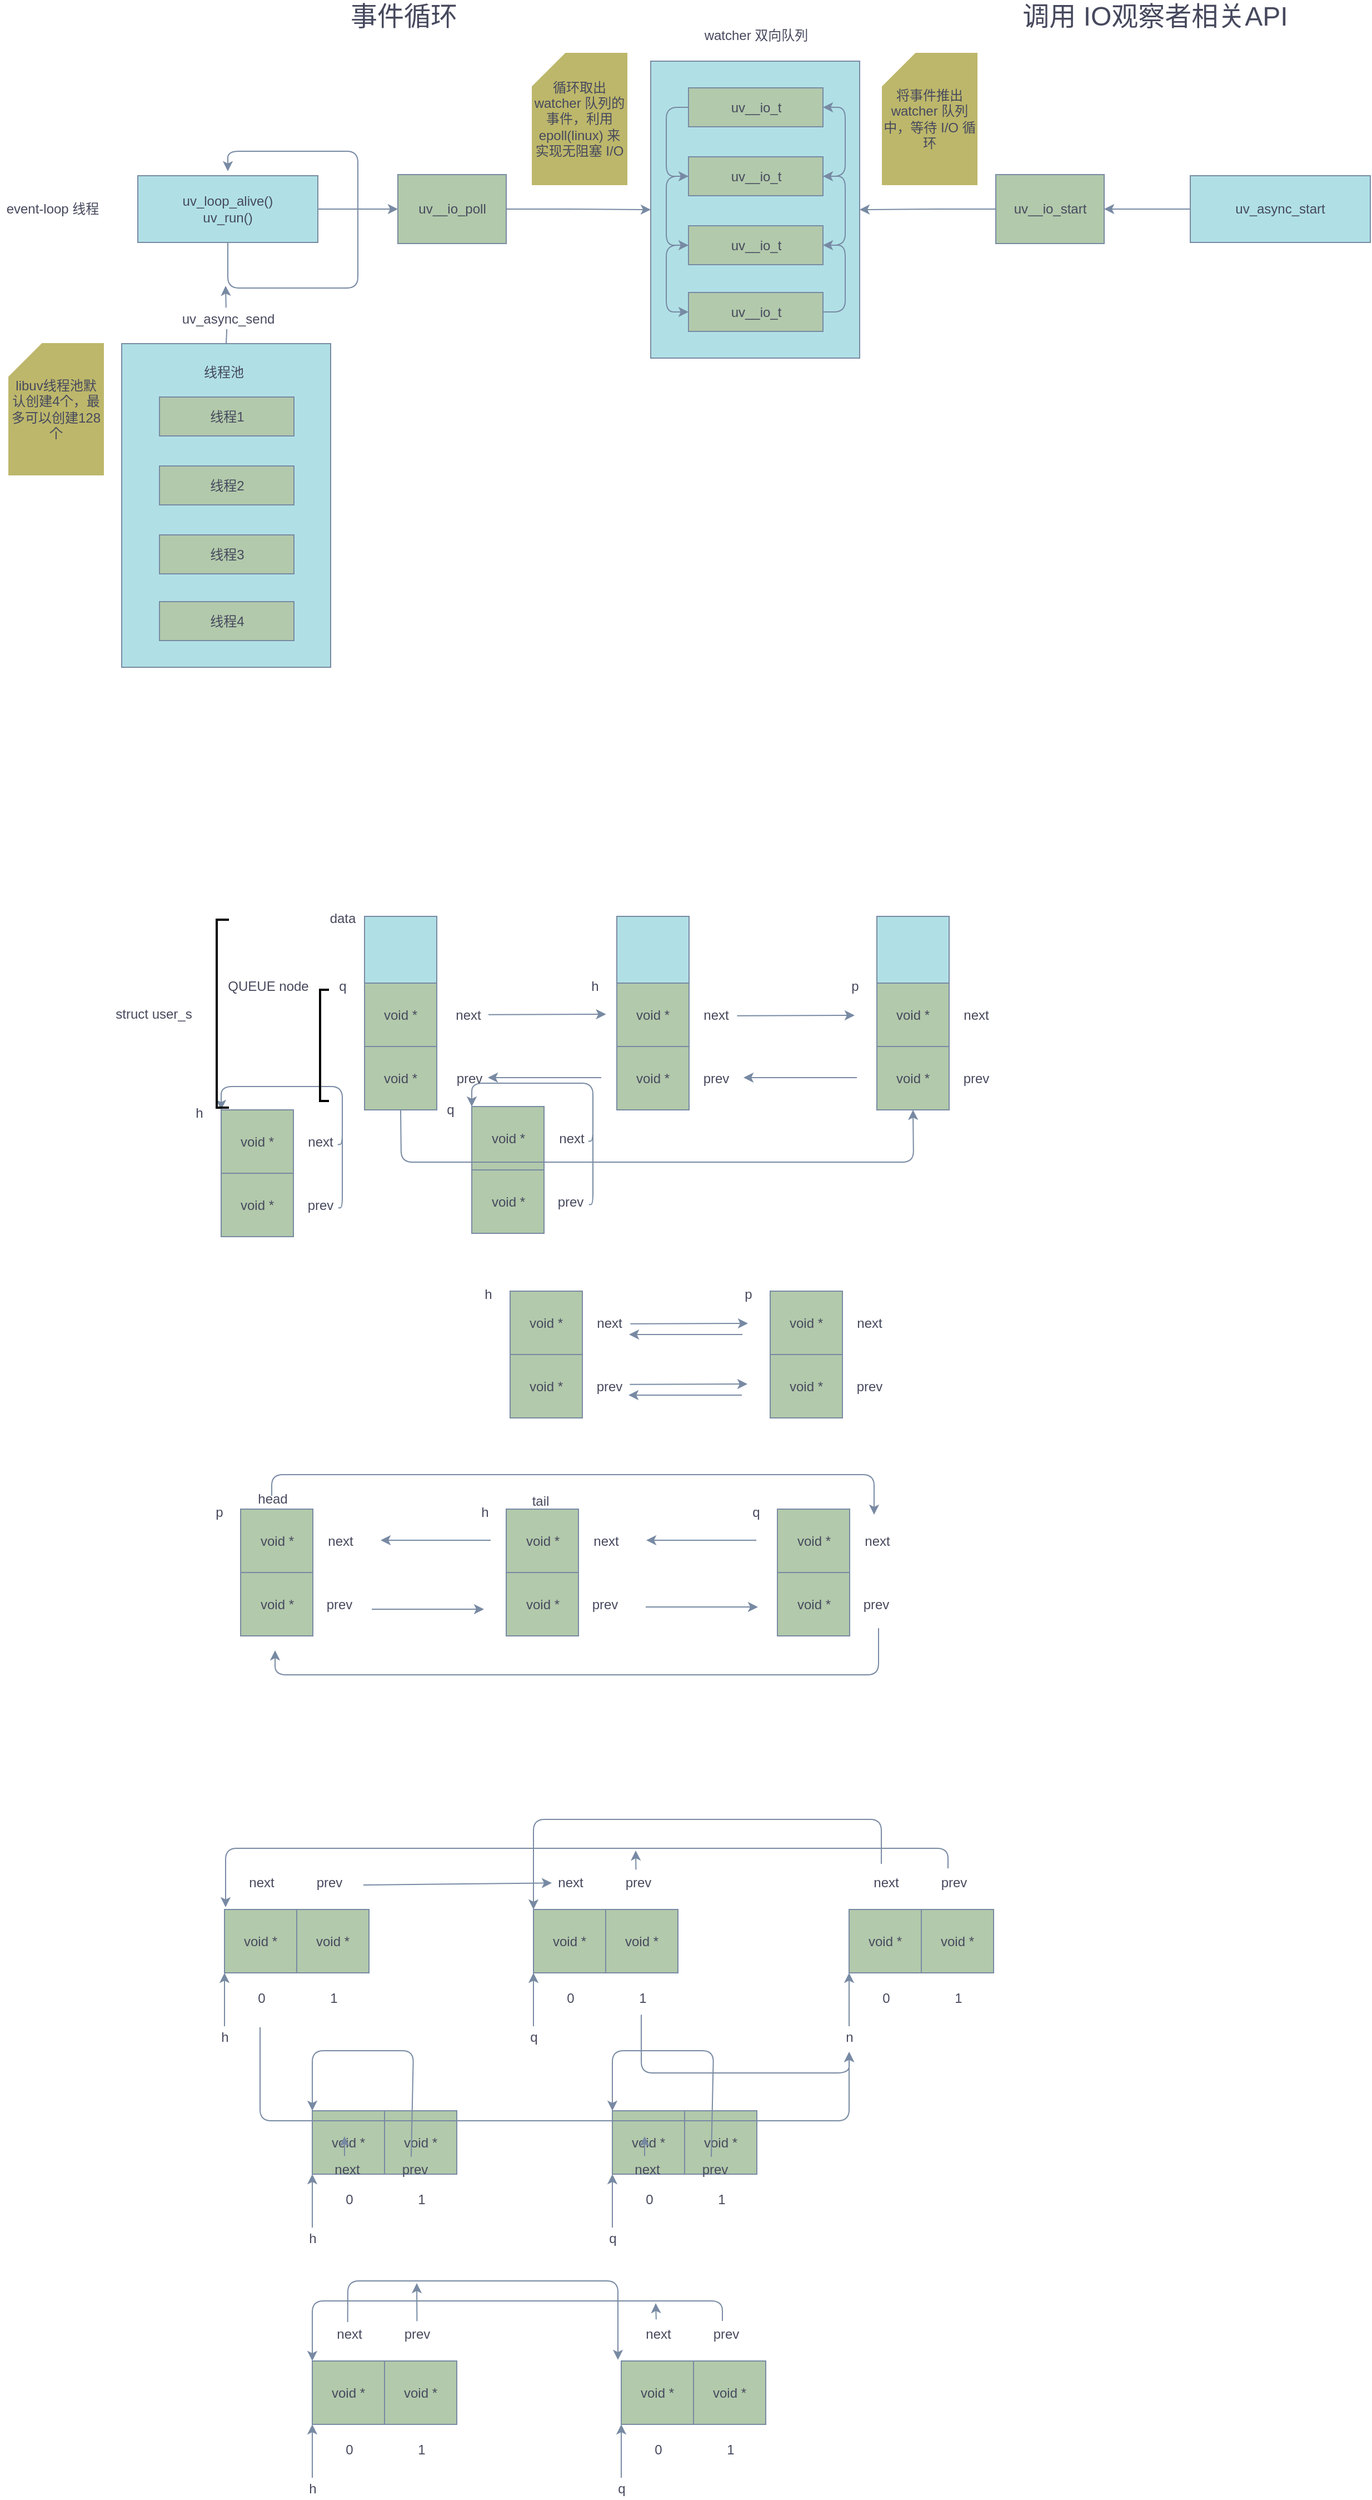 <mxfile version="13.9.9" type="device"><diagram id="nPwBQ0FgZ0ZdTfQIEfl9" name="第 1 页"><mxGraphModel dx="2252" dy="2945" grid="0" gridSize="10" guides="1" tooltips="1" connect="1" arrows="1" fold="1" page="1" pageScale="1" pageWidth="827" pageHeight="1169" math="0" shadow="0"><root><mxCell id="0"/><mxCell id="1" parent="0"/><mxCell id="AmR3TAdEic2wNrX9D1vl-1" value="void *" style="rounded=0;whiteSpace=wrap;html=1;sketch=0;strokeColor=#788AA3;fillColor=#B2C9AB;fontColor=#46495D;" vertex="1" parent="1"><mxGeometry x="157" y="347" width="65" height="57" as="geometry"/></mxCell><mxCell id="AmR3TAdEic2wNrX9D1vl-4" value="void *" style="rounded=0;whiteSpace=wrap;html=1;sketch=0;strokeColor=#788AA3;fillColor=#B2C9AB;fontColor=#46495D;" vertex="1" parent="1"><mxGeometry x="222" y="347" width="65" height="57" as="geometry"/></mxCell><mxCell id="AmR3TAdEic2wNrX9D1vl-5" value="0" style="text;html=1;align=center;verticalAlign=middle;resizable=0;points=[];autosize=1;fontColor=#46495D;" vertex="1" parent="1"><mxGeometry x="181.5" y="418" width="16" height="18" as="geometry"/></mxCell><mxCell id="AmR3TAdEic2wNrX9D1vl-6" value="1" style="text;html=1;align=center;verticalAlign=middle;resizable=0;points=[];autosize=1;fontColor=#46495D;" vertex="1" parent="1"><mxGeometry x="246.5" y="418" width="16" height="18" as="geometry"/></mxCell><mxCell id="AmR3TAdEic2wNrX9D1vl-7" value="next" style="text;html=1;align=center;verticalAlign=middle;resizable=0;points=[];autosize=1;fontColor=#46495D;" vertex="1" parent="1"><mxGeometry x="171.5" y="391" width="32" height="18" as="geometry"/></mxCell><mxCell id="AmR3TAdEic2wNrX9D1vl-8" value="prev" style="text;html=1;align=center;verticalAlign=middle;resizable=0;points=[];autosize=1;fontColor=#46495D;" vertex="1" parent="1"><mxGeometry x="232" y="391" width="33" height="18" as="geometry"/></mxCell><mxCell id="AmR3TAdEic2wNrX9D1vl-15" value="" style="endArrow=classic;html=1;strokeColor=#788AA3;fillColor=#B2C9AB;fontColor=#46495D;entryX=0;entryY=1;entryDx=0;entryDy=0;" edge="1" parent="1" target="AmR3TAdEic2wNrX9D1vl-1"><mxGeometry width="50" height="50" relative="1" as="geometry"><mxPoint x="157" y="452" as="sourcePoint"/><mxPoint x="194" y="445" as="targetPoint"/></mxGeometry></mxCell><mxCell id="AmR3TAdEic2wNrX9D1vl-16" value="h&lt;br&gt;" style="text;html=1;align=center;verticalAlign=middle;resizable=0;points=[];autosize=1;fontColor=#46495D;" vertex="1" parent="1"><mxGeometry x="149" y="453" width="16" height="18" as="geometry"/></mxCell><mxCell id="AmR3TAdEic2wNrX9D1vl-19" value="" style="endArrow=classic;html=1;strokeColor=#788AA3;fillColor=#B2C9AB;fontColor=#46495D;exitX=0.424;exitY=-0.144;exitDx=0;exitDy=0;exitPerimeter=0;entryX=0;entryY=0;entryDx=0;entryDy=0;" edge="1" parent="1" source="AmR3TAdEic2wNrX9D1vl-8" target="AmR3TAdEic2wNrX9D1vl-1"><mxGeometry width="50" height="50" relative="1" as="geometry"><mxPoint x="171" y="304" as="sourcePoint"/><mxPoint x="120" y="304" as="targetPoint"/><Array as="points"><mxPoint x="248" y="293"/><mxPoint x="157" y="293"/></Array></mxGeometry></mxCell><mxCell id="AmR3TAdEic2wNrX9D1vl-20" value="" style="endArrow=classic;html=1;strokeColor=#788AA3;fillColor=#B2C9AB;fontColor=#46495D;exitX=0.453;exitY=-0.189;exitDx=0;exitDy=0;exitPerimeter=0;" edge="1" parent="1" source="AmR3TAdEic2wNrX9D1vl-7"><mxGeometry width="50" height="50" relative="1" as="geometry"><mxPoint x="87" y="401" as="sourcePoint"/><mxPoint x="186" y="370" as="targetPoint"/></mxGeometry></mxCell><mxCell id="AmR3TAdEic2wNrX9D1vl-21" value="void *" style="rounded=0;whiteSpace=wrap;html=1;sketch=0;strokeColor=#788AA3;fillColor=#B2C9AB;fontColor=#46495D;" vertex="1" parent="1"><mxGeometry x="427" y="347" width="65" height="57" as="geometry"/></mxCell><mxCell id="AmR3TAdEic2wNrX9D1vl-22" value="void *" style="rounded=0;whiteSpace=wrap;html=1;sketch=0;strokeColor=#788AA3;fillColor=#B2C9AB;fontColor=#46495D;" vertex="1" parent="1"><mxGeometry x="492" y="347" width="65" height="57" as="geometry"/></mxCell><mxCell id="AmR3TAdEic2wNrX9D1vl-23" value="0" style="text;html=1;align=center;verticalAlign=middle;resizable=0;points=[];autosize=1;fontColor=#46495D;" vertex="1" parent="1"><mxGeometry x="451.5" y="418" width="16" height="18" as="geometry"/></mxCell><mxCell id="AmR3TAdEic2wNrX9D1vl-24" value="1" style="text;html=1;align=center;verticalAlign=middle;resizable=0;points=[];autosize=1;fontColor=#46495D;" vertex="1" parent="1"><mxGeometry x="516.5" y="418" width="16" height="18" as="geometry"/></mxCell><mxCell id="AmR3TAdEic2wNrX9D1vl-25" value="next" style="text;html=1;align=center;verticalAlign=middle;resizable=0;points=[];autosize=1;fontColor=#46495D;" vertex="1" parent="1"><mxGeometry x="441.5" y="391" width="32" height="18" as="geometry"/></mxCell><mxCell id="AmR3TAdEic2wNrX9D1vl-26" value="prev" style="text;html=1;align=center;verticalAlign=middle;resizable=0;points=[];autosize=1;fontColor=#46495D;" vertex="1" parent="1"><mxGeometry x="502" y="391" width="33" height="18" as="geometry"/></mxCell><mxCell id="AmR3TAdEic2wNrX9D1vl-27" value="" style="endArrow=classic;html=1;strokeColor=#788AA3;fillColor=#B2C9AB;fontColor=#46495D;entryX=0;entryY=1;entryDx=0;entryDy=0;" edge="1" parent="1" target="AmR3TAdEic2wNrX9D1vl-21"><mxGeometry width="50" height="50" relative="1" as="geometry"><mxPoint x="427" y="452" as="sourcePoint"/><mxPoint x="464" y="445" as="targetPoint"/></mxGeometry></mxCell><mxCell id="AmR3TAdEic2wNrX9D1vl-28" value="q" style="text;html=1;align=center;verticalAlign=middle;resizable=0;points=[];autosize=1;fontColor=#46495D;" vertex="1" parent="1"><mxGeometry x="419" y="453" width="16" height="18" as="geometry"/></mxCell><mxCell id="AmR3TAdEic2wNrX9D1vl-29" value="" style="endArrow=classic;html=1;strokeColor=#788AA3;fillColor=#B2C9AB;fontColor=#46495D;exitX=0.424;exitY=-0.144;exitDx=0;exitDy=0;exitPerimeter=0;entryX=0;entryY=0;entryDx=0;entryDy=0;" edge="1" parent="1" source="AmR3TAdEic2wNrX9D1vl-26" target="AmR3TAdEic2wNrX9D1vl-21"><mxGeometry width="50" height="50" relative="1" as="geometry"><mxPoint x="441" y="304" as="sourcePoint"/><mxPoint x="390" y="304" as="targetPoint"/><Array as="points"><mxPoint x="518" y="293"/><mxPoint x="427" y="293"/></Array></mxGeometry></mxCell><mxCell id="AmR3TAdEic2wNrX9D1vl-30" value="" style="endArrow=classic;html=1;strokeColor=#788AA3;fillColor=#B2C9AB;fontColor=#46495D;exitX=0.453;exitY=-0.189;exitDx=0;exitDy=0;exitPerimeter=0;" edge="1" parent="1" source="AmR3TAdEic2wNrX9D1vl-25"><mxGeometry width="50" height="50" relative="1" as="geometry"><mxPoint x="357" y="401" as="sourcePoint"/><mxPoint x="456" y="370" as="targetPoint"/></mxGeometry></mxCell><mxCell id="AmR3TAdEic2wNrX9D1vl-31" value="void *" style="rounded=0;whiteSpace=wrap;html=1;sketch=0;strokeColor=#788AA3;fillColor=#B2C9AB;fontColor=#46495D;" vertex="1" parent="1"><mxGeometry x="157" y="572" width="65" height="57" as="geometry"/></mxCell><mxCell id="AmR3TAdEic2wNrX9D1vl-32" value="void *" style="rounded=0;whiteSpace=wrap;html=1;sketch=0;strokeColor=#788AA3;fillColor=#B2C9AB;fontColor=#46495D;" vertex="1" parent="1"><mxGeometry x="222" y="572" width="65" height="57" as="geometry"/></mxCell><mxCell id="AmR3TAdEic2wNrX9D1vl-33" value="0" style="text;html=1;align=center;verticalAlign=middle;resizable=0;points=[];autosize=1;fontColor=#46495D;" vertex="1" parent="1"><mxGeometry x="181.5" y="643" width="16" height="18" as="geometry"/></mxCell><mxCell id="AmR3TAdEic2wNrX9D1vl-34" value="1" style="text;html=1;align=center;verticalAlign=middle;resizable=0;points=[];autosize=1;fontColor=#46495D;" vertex="1" parent="1"><mxGeometry x="246.5" y="643" width="16" height="18" as="geometry"/></mxCell><mxCell id="AmR3TAdEic2wNrX9D1vl-35" value="next" style="text;html=1;align=center;verticalAlign=middle;resizable=0;points=[];autosize=1;fontColor=#46495D;" vertex="1" parent="1"><mxGeometry x="173.5" y="539" width="32" height="18" as="geometry"/></mxCell><mxCell id="AmR3TAdEic2wNrX9D1vl-36" value="prev" style="text;html=1;align=center;verticalAlign=middle;resizable=0;points=[];autosize=1;fontColor=#46495D;" vertex="1" parent="1"><mxGeometry x="234" y="539" width="33" height="18" as="geometry"/></mxCell><mxCell id="AmR3TAdEic2wNrX9D1vl-37" value="" style="endArrow=classic;html=1;strokeColor=#788AA3;fillColor=#B2C9AB;fontColor=#46495D;entryX=0;entryY=1;entryDx=0;entryDy=0;" edge="1" parent="1" target="AmR3TAdEic2wNrX9D1vl-31"><mxGeometry width="50" height="50" relative="1" as="geometry"><mxPoint x="157" y="677" as="sourcePoint"/><mxPoint x="194" y="670" as="targetPoint"/></mxGeometry></mxCell><mxCell id="AmR3TAdEic2wNrX9D1vl-38" value="h&lt;br&gt;" style="text;html=1;align=center;verticalAlign=middle;resizable=0;points=[];autosize=1;fontColor=#46495D;" vertex="1" parent="1"><mxGeometry x="149" y="678" width="16" height="18" as="geometry"/></mxCell><mxCell id="AmR3TAdEic2wNrX9D1vl-41" value="void *" style="rounded=0;whiteSpace=wrap;html=1;sketch=0;strokeColor=#788AA3;fillColor=#B2C9AB;fontColor=#46495D;" vertex="1" parent="1"><mxGeometry x="435" y="572" width="65" height="57" as="geometry"/></mxCell><mxCell id="AmR3TAdEic2wNrX9D1vl-42" value="void *" style="rounded=0;whiteSpace=wrap;html=1;sketch=0;strokeColor=#788AA3;fillColor=#B2C9AB;fontColor=#46495D;" vertex="1" parent="1"><mxGeometry x="500" y="572" width="65" height="57" as="geometry"/></mxCell><mxCell id="AmR3TAdEic2wNrX9D1vl-43" value="0" style="text;html=1;align=center;verticalAlign=middle;resizable=0;points=[];autosize=1;fontColor=#46495D;" vertex="1" parent="1"><mxGeometry x="459.5" y="643" width="16" height="18" as="geometry"/></mxCell><mxCell id="AmR3TAdEic2wNrX9D1vl-44" value="1" style="text;html=1;align=center;verticalAlign=middle;resizable=0;points=[];autosize=1;fontColor=#46495D;" vertex="1" parent="1"><mxGeometry x="524.5" y="643" width="16" height="18" as="geometry"/></mxCell><mxCell id="AmR3TAdEic2wNrX9D1vl-45" value="next" style="text;html=1;align=center;verticalAlign=middle;resizable=0;points=[];autosize=1;fontColor=#46495D;" vertex="1" parent="1"><mxGeometry x="451.5" y="539" width="32" height="18" as="geometry"/></mxCell><mxCell id="AmR3TAdEic2wNrX9D1vl-46" value="prev" style="text;html=1;align=center;verticalAlign=middle;resizable=0;points=[];autosize=1;fontColor=#46495D;" vertex="1" parent="1"><mxGeometry x="512" y="539" width="33" height="18" as="geometry"/></mxCell><mxCell id="AmR3TAdEic2wNrX9D1vl-47" value="" style="endArrow=classic;html=1;strokeColor=#788AA3;fillColor=#B2C9AB;fontColor=#46495D;entryX=0;entryY=1;entryDx=0;entryDy=0;" edge="1" parent="1" target="AmR3TAdEic2wNrX9D1vl-41"><mxGeometry width="50" height="50" relative="1" as="geometry"><mxPoint x="435" y="677" as="sourcePoint"/><mxPoint x="472" y="670" as="targetPoint"/></mxGeometry></mxCell><mxCell id="AmR3TAdEic2wNrX9D1vl-48" value="q" style="text;html=1;align=center;verticalAlign=middle;resizable=0;points=[];autosize=1;fontColor=#46495D;" vertex="1" parent="1"><mxGeometry x="427" y="678" width="16" height="18" as="geometry"/></mxCell><mxCell id="AmR3TAdEic2wNrX9D1vl-51" value="" style="endArrow=classic;html=1;strokeColor=#788AA3;fillColor=#B2C9AB;fontColor=#46495D;entryX=0;entryY=0;entryDx=0;entryDy=0;" edge="1" parent="1"><mxGeometry width="50" height="50" relative="1" as="geometry"><mxPoint x="526" y="536" as="sourcePoint"/><mxPoint x="157" y="572" as="targetPoint"/><Array as="points"><mxPoint x="526" y="518"/><mxPoint x="464" y="518"/><mxPoint x="248" y="518"/><mxPoint x="157" y="518"/></Array></mxGeometry></mxCell><mxCell id="AmR3TAdEic2wNrX9D1vl-54" value="" style="endArrow=classic;html=1;strokeColor=#788AA3;fillColor=#B2C9AB;fontColor=#46495D;exitX=0.466;exitY=-0.244;exitDx=0;exitDy=0;exitPerimeter=0;" edge="1" parent="1" source="AmR3TAdEic2wNrX9D1vl-45"><mxGeometry width="50" height="50" relative="1" as="geometry"><mxPoint x="441" y="542" as="sourcePoint"/><mxPoint x="466" y="520" as="targetPoint"/></mxGeometry></mxCell><mxCell id="AmR3TAdEic2wNrX9D1vl-55" value="" style="endArrow=classic;html=1;strokeColor=#788AA3;fillColor=#B2C9AB;fontColor=#46495D;exitX=0.478;exitY=-0.111;exitDx=0;exitDy=0;exitPerimeter=0;" edge="1" parent="1" source="AmR3TAdEic2wNrX9D1vl-35"><mxGeometry width="50" height="50" relative="1" as="geometry"><mxPoint x="340" y="583" as="sourcePoint"/><mxPoint x="432" y="571" as="targetPoint"/><Array as="points"><mxPoint x="189" y="500"/><mxPoint x="432" y="500"/></Array></mxGeometry></mxCell><mxCell id="AmR3TAdEic2wNrX9D1vl-56" value="" style="endArrow=classic;html=1;strokeColor=#788AA3;fillColor=#B2C9AB;fontColor=#46495D;exitX=0.521;exitY=-0.156;exitDx=0;exitDy=0;exitPerimeter=0;" edge="1" parent="1" source="AmR3TAdEic2wNrX9D1vl-36"><mxGeometry width="50" height="50" relative="1" as="geometry"><mxPoint x="294" y="510" as="sourcePoint"/><mxPoint x="251" y="502" as="targetPoint"/></mxGeometry></mxCell><mxCell id="AmR3TAdEic2wNrX9D1vl-57" value="void *" style="rounded=0;whiteSpace=wrap;html=1;sketch=0;strokeColor=#788AA3;fillColor=#B2C9AB;fontColor=#46495D;" vertex="1" parent="1"><mxGeometry x="78" y="166" width="65" height="57" as="geometry"/></mxCell><mxCell id="AmR3TAdEic2wNrX9D1vl-58" value="void *" style="rounded=0;whiteSpace=wrap;html=1;sketch=0;strokeColor=#788AA3;fillColor=#B2C9AB;fontColor=#46495D;" vertex="1" parent="1"><mxGeometry x="143" y="166" width="65" height="57" as="geometry"/></mxCell><mxCell id="AmR3TAdEic2wNrX9D1vl-59" value="0" style="text;html=1;align=center;verticalAlign=middle;resizable=0;points=[];autosize=1;fontColor=#46495D;" vertex="1" parent="1"><mxGeometry x="102.5" y="237" width="16" height="18" as="geometry"/></mxCell><mxCell id="AmR3TAdEic2wNrX9D1vl-60" value="1" style="text;html=1;align=center;verticalAlign=middle;resizable=0;points=[];autosize=1;fontColor=#46495D;" vertex="1" parent="1"><mxGeometry x="167.5" y="237" width="16" height="18" as="geometry"/></mxCell><mxCell id="AmR3TAdEic2wNrX9D1vl-61" value="next" style="text;html=1;align=center;verticalAlign=middle;resizable=0;points=[];autosize=1;fontColor=#46495D;" vertex="1" parent="1"><mxGeometry x="94.5" y="133" width="32" height="18" as="geometry"/></mxCell><mxCell id="AmR3TAdEic2wNrX9D1vl-62" value="prev" style="text;html=1;align=center;verticalAlign=middle;resizable=0;points=[];autosize=1;fontColor=#46495D;" vertex="1" parent="1"><mxGeometry x="155" y="133" width="33" height="18" as="geometry"/></mxCell><mxCell id="AmR3TAdEic2wNrX9D1vl-63" value="" style="endArrow=classic;html=1;strokeColor=#788AA3;fillColor=#B2C9AB;fontColor=#46495D;entryX=0;entryY=1;entryDx=0;entryDy=0;" edge="1" parent="1" target="AmR3TAdEic2wNrX9D1vl-57"><mxGeometry width="50" height="50" relative="1" as="geometry"><mxPoint x="78" y="271" as="sourcePoint"/><mxPoint x="115" y="264" as="targetPoint"/></mxGeometry></mxCell><mxCell id="AmR3TAdEic2wNrX9D1vl-64" value="h&lt;br&gt;" style="text;html=1;align=center;verticalAlign=middle;resizable=0;points=[];autosize=1;fontColor=#46495D;" vertex="1" parent="1"><mxGeometry x="70" y="272" width="16" height="18" as="geometry"/></mxCell><mxCell id="AmR3TAdEic2wNrX9D1vl-65" value="void *" style="rounded=0;whiteSpace=wrap;html=1;sketch=0;strokeColor=#788AA3;fillColor=#B2C9AB;fontColor=#46495D;" vertex="1" parent="1"><mxGeometry x="356" y="166" width="65" height="57" as="geometry"/></mxCell><mxCell id="AmR3TAdEic2wNrX9D1vl-66" value="void *" style="rounded=0;whiteSpace=wrap;html=1;sketch=0;strokeColor=#788AA3;fillColor=#B2C9AB;fontColor=#46495D;" vertex="1" parent="1"><mxGeometry x="421" y="166" width="65" height="57" as="geometry"/></mxCell><mxCell id="AmR3TAdEic2wNrX9D1vl-67" value="0" style="text;html=1;align=center;verticalAlign=middle;resizable=0;points=[];autosize=1;fontColor=#46495D;" vertex="1" parent="1"><mxGeometry x="380.5" y="237" width="16" height="18" as="geometry"/></mxCell><mxCell id="AmR3TAdEic2wNrX9D1vl-68" value="1" style="text;html=1;align=center;verticalAlign=middle;resizable=0;points=[];autosize=1;fontColor=#46495D;" vertex="1" parent="1"><mxGeometry x="445.5" y="237" width="16" height="18" as="geometry"/></mxCell><mxCell id="AmR3TAdEic2wNrX9D1vl-69" value="next" style="text;html=1;align=center;verticalAlign=middle;resizable=0;points=[];autosize=1;fontColor=#46495D;" vertex="1" parent="1"><mxGeometry x="372.5" y="133" width="32" height="18" as="geometry"/></mxCell><mxCell id="AmR3TAdEic2wNrX9D1vl-70" value="prev" style="text;html=1;align=center;verticalAlign=middle;resizable=0;points=[];autosize=1;fontColor=#46495D;" vertex="1" parent="1"><mxGeometry x="433" y="133" width="33" height="18" as="geometry"/></mxCell><mxCell id="AmR3TAdEic2wNrX9D1vl-71" value="" style="endArrow=classic;html=1;strokeColor=#788AA3;fillColor=#B2C9AB;fontColor=#46495D;entryX=0;entryY=1;entryDx=0;entryDy=0;" edge="1" parent="1" target="AmR3TAdEic2wNrX9D1vl-65"><mxGeometry width="50" height="50" relative="1" as="geometry"><mxPoint x="356" y="271" as="sourcePoint"/><mxPoint x="393" y="264" as="targetPoint"/></mxGeometry></mxCell><mxCell id="AmR3TAdEic2wNrX9D1vl-72" value="q" style="text;html=1;align=center;verticalAlign=middle;resizable=0;points=[];autosize=1;fontColor=#46495D;" vertex="1" parent="1"><mxGeometry x="348" y="272" width="16" height="18" as="geometry"/></mxCell><mxCell id="AmR3TAdEic2wNrX9D1vl-77" value="void *" style="rounded=0;whiteSpace=wrap;html=1;sketch=0;strokeColor=#788AA3;fillColor=#B2C9AB;fontColor=#46495D;" vertex="1" parent="1"><mxGeometry x="640" y="166" width="65" height="57" as="geometry"/></mxCell><mxCell id="AmR3TAdEic2wNrX9D1vl-78" value="void *" style="rounded=0;whiteSpace=wrap;html=1;sketch=0;strokeColor=#788AA3;fillColor=#B2C9AB;fontColor=#46495D;" vertex="1" parent="1"><mxGeometry x="705" y="166" width="65" height="57" as="geometry"/></mxCell><mxCell id="AmR3TAdEic2wNrX9D1vl-79" value="0" style="text;html=1;align=center;verticalAlign=middle;resizable=0;points=[];autosize=1;fontColor=#46495D;" vertex="1" parent="1"><mxGeometry x="664.5" y="237" width="16" height="18" as="geometry"/></mxCell><mxCell id="AmR3TAdEic2wNrX9D1vl-80" value="1" style="text;html=1;align=center;verticalAlign=middle;resizable=0;points=[];autosize=1;fontColor=#46495D;" vertex="1" parent="1"><mxGeometry x="729.5" y="237" width="16" height="18" as="geometry"/></mxCell><mxCell id="AmR3TAdEic2wNrX9D1vl-81" value="next" style="text;html=1;align=center;verticalAlign=middle;resizable=0;points=[];autosize=1;fontColor=#46495D;" vertex="1" parent="1"><mxGeometry x="656.5" y="133" width="32" height="18" as="geometry"/></mxCell><mxCell id="AmR3TAdEic2wNrX9D1vl-82" value="prev" style="text;html=1;align=center;verticalAlign=middle;resizable=0;points=[];autosize=1;fontColor=#46495D;" vertex="1" parent="1"><mxGeometry x="717" y="133" width="33" height="18" as="geometry"/></mxCell><mxCell id="AmR3TAdEic2wNrX9D1vl-83" value="" style="endArrow=classic;html=1;strokeColor=#788AA3;fillColor=#B2C9AB;fontColor=#46495D;entryX=0;entryY=1;entryDx=0;entryDy=0;" edge="1" parent="1" target="AmR3TAdEic2wNrX9D1vl-77"><mxGeometry width="50" height="50" relative="1" as="geometry"><mxPoint x="640" y="271" as="sourcePoint"/><mxPoint x="677" y="264" as="targetPoint"/></mxGeometry></mxCell><mxCell id="AmR3TAdEic2wNrX9D1vl-84" value="n" style="text;html=1;align=center;verticalAlign=middle;resizable=0;points=[];autosize=1;fontColor=#46495D;" vertex="1" parent="1"><mxGeometry x="632" y="272" width="16" height="18" as="geometry"/></mxCell><mxCell id="AmR3TAdEic2wNrX9D1vl-87" value="" style="endArrow=classic;html=1;strokeColor=#788AA3;fillColor=#B2C9AB;fontColor=#46495D;entryX=0;entryY=0;entryDx=0;entryDy=0;" edge="1" parent="1" target="AmR3TAdEic2wNrX9D1vl-65"><mxGeometry width="50" height="50" relative="1" as="geometry"><mxPoint x="669" y="125" as="sourcePoint"/><mxPoint x="580" y="39" as="targetPoint"/><Array as="points"><mxPoint x="669" y="85"/><mxPoint x="356" y="85"/></Array></mxGeometry></mxCell><mxCell id="AmR3TAdEic2wNrX9D1vl-88" value="" style="endArrow=classic;html=1;strokeColor=#788AA3;fillColor=#B2C9AB;fontColor=#46495D;exitX=0.364;exitY=-0.222;exitDx=0;exitDy=0;exitPerimeter=0;" edge="1" parent="1" source="AmR3TAdEic2wNrX9D1vl-82"><mxGeometry width="50" height="50" relative="1" as="geometry"><mxPoint x="238" y="113" as="sourcePoint"/><mxPoint x="79" y="164" as="targetPoint"/><Array as="points"><mxPoint x="729" y="111"/><mxPoint x="79" y="111"/></Array></mxGeometry></mxCell><mxCell id="AmR3TAdEic2wNrX9D1vl-89" value="" style="endArrow=classic;html=1;strokeColor=#788AA3;fillColor=#B2C9AB;fontColor=#46495D;exitX=0.469;exitY=1.311;exitDx=0;exitDy=0;exitPerimeter=0;entryX=0.512;entryY=1.233;entryDx=0;entryDy=0;entryPerimeter=0;" edge="1" parent="1" source="AmR3TAdEic2wNrX9D1vl-68" target="AmR3TAdEic2wNrX9D1vl-84"><mxGeometry width="50" height="50" relative="1" as="geometry"><mxPoint x="502" y="318" as="sourcePoint"/><mxPoint x="552" y="268" as="targetPoint"/><Array as="points"><mxPoint x="453" y="313"/><mxPoint x="640" y="313"/></Array></mxGeometry></mxCell><mxCell id="AmR3TAdEic2wNrX9D1vl-90" value="" style="endArrow=classic;html=1;strokeColor=#788AA3;fillColor=#B2C9AB;fontColor=#46495D;" edge="1" parent="1"><mxGeometry width="50" height="50" relative="1" as="geometry"><mxPoint x="110" y="272" as="sourcePoint"/><mxPoint x="640" y="294" as="targetPoint"/><Array as="points"><mxPoint x="110" y="356"/><mxPoint x="640" y="356"/></Array></mxGeometry></mxCell><mxCell id="AmR3TAdEic2wNrX9D1vl-92" value="" style="endArrow=classic;html=1;strokeColor=#788AA3;fillColor=#B2C9AB;fontColor=#46495D;exitX=0.461;exitY=-0.156;exitDx=0;exitDy=0;exitPerimeter=0;" edge="1" parent="1" source="AmR3TAdEic2wNrX9D1vl-70"><mxGeometry width="50" height="50" relative="1" as="geometry"><mxPoint x="550" y="193" as="sourcePoint"/><mxPoint x="448" y="113" as="targetPoint"/></mxGeometry></mxCell><mxCell id="AmR3TAdEic2wNrX9D1vl-93" value="" style="endArrow=classic;html=1;strokeColor=#788AA3;fillColor=#B2C9AB;fontColor=#46495D;" edge="1" parent="1" target="AmR3TAdEic2wNrX9D1vl-69"><mxGeometry width="50" height="50" relative="1" as="geometry"><mxPoint x="203" y="144" as="sourcePoint"/><mxPoint x="310" y="144" as="targetPoint"/></mxGeometry></mxCell><mxCell id="AmR3TAdEic2wNrX9D1vl-94" value="void *" style="rounded=0;whiteSpace=wrap;html=1;sketch=0;strokeColor=#788AA3;fillColor=#B2C9AB;fontColor=#46495D;" vertex="1" parent="1"><mxGeometry x="75" y="-553" width="65" height="57" as="geometry"/></mxCell><mxCell id="AmR3TAdEic2wNrX9D1vl-95" value="void *" style="rounded=0;whiteSpace=wrap;html=1;sketch=0;strokeColor=#788AA3;fillColor=#B2C9AB;fontColor=#46495D;" vertex="1" parent="1"><mxGeometry x="75" y="-496" width="65" height="57" as="geometry"/></mxCell><mxCell id="AmR3TAdEic2wNrX9D1vl-104" value="next" style="text;html=1;align=center;verticalAlign=middle;resizable=0;points=[];autosize=1;fontColor=#46495D;" vertex="1" parent="1"><mxGeometry x="148" y="-533.5" width="32" height="18" as="geometry"/></mxCell><mxCell id="AmR3TAdEic2wNrX9D1vl-105" value="prev" style="text;html=1;align=center;verticalAlign=middle;resizable=0;points=[];autosize=1;fontColor=#46495D;" vertex="1" parent="1"><mxGeometry x="147" y="-476.5" width="33" height="18" as="geometry"/></mxCell><mxCell id="AmR3TAdEic2wNrX9D1vl-106" value="h" style="text;html=1;align=center;verticalAlign=middle;resizable=0;points=[];autosize=1;fontColor=#46495D;" vertex="1" parent="1"><mxGeometry x="47" y="-559" width="16" height="18" as="geometry"/></mxCell><mxCell id="AmR3TAdEic2wNrX9D1vl-112" value="" style="endArrow=classic;html=1;strokeColor=#788AA3;fillColor=#B2C9AB;fontColor=#46495D;entryX=0;entryY=0;entryDx=0;entryDy=0;exitX=0.995;exitY=0.653;exitDx=0;exitDy=0;exitPerimeter=0;" edge="1" parent="1" source="AmR3TAdEic2wNrX9D1vl-104" target="AmR3TAdEic2wNrX9D1vl-94"><mxGeometry width="50" height="50" relative="1" as="geometry"><mxPoint x="184" y="-530" as="sourcePoint"/><mxPoint x="312" y="-529" as="targetPoint"/><Array as="points"><mxPoint x="184" y="-522"/><mxPoint x="184" y="-574"/><mxPoint x="75" y="-574"/></Array></mxGeometry></mxCell><mxCell id="AmR3TAdEic2wNrX9D1vl-114" value="" style="endArrow=none;html=1;strokeColor=#788AA3;fillColor=#B2C9AB;fontColor=#46495D;exitX=1.011;exitY=0.646;exitDx=0;exitDy=0;exitPerimeter=0;" edge="1" parent="1" source="AmR3TAdEic2wNrX9D1vl-105"><mxGeometry width="50" height="50" relative="1" as="geometry"><mxPoint x="244" y="-489" as="sourcePoint"/><mxPoint x="184" y="-528" as="targetPoint"/><Array as="points"><mxPoint x="184" y="-465"/></Array></mxGeometry></mxCell><mxCell id="AmR3TAdEic2wNrX9D1vl-115" value="void *" style="rounded=0;whiteSpace=wrap;html=1;sketch=0;strokeColor=#788AA3;fillColor=#B2C9AB;fontColor=#46495D;" vertex="1" parent="1"><mxGeometry x="300.5" y="-556" width="65" height="57" as="geometry"/></mxCell><mxCell id="AmR3TAdEic2wNrX9D1vl-116" value="void *" style="rounded=0;whiteSpace=wrap;html=1;sketch=0;strokeColor=#788AA3;fillColor=#B2C9AB;fontColor=#46495D;" vertex="1" parent="1"><mxGeometry x="300.5" y="-499" width="65" height="57" as="geometry"/></mxCell><mxCell id="AmR3TAdEic2wNrX9D1vl-117" value="next" style="text;html=1;align=center;verticalAlign=middle;resizable=0;points=[];autosize=1;fontColor=#46495D;" vertex="1" parent="1"><mxGeometry x="373.5" y="-536.5" width="32" height="18" as="geometry"/></mxCell><mxCell id="AmR3TAdEic2wNrX9D1vl-118" value="prev" style="text;html=1;align=center;verticalAlign=middle;resizable=0;points=[];autosize=1;fontColor=#46495D;" vertex="1" parent="1"><mxGeometry x="372.5" y="-479.5" width="33" height="18" as="geometry"/></mxCell><mxCell id="AmR3TAdEic2wNrX9D1vl-119" value="q" style="text;html=1;align=center;verticalAlign=middle;resizable=0;points=[];autosize=1;fontColor=#46495D;" vertex="1" parent="1"><mxGeometry x="272.5" y="-562" width="16" height="18" as="geometry"/></mxCell><mxCell id="AmR3TAdEic2wNrX9D1vl-120" value="" style="endArrow=classic;html=1;strokeColor=#788AA3;fillColor=#B2C9AB;fontColor=#46495D;entryX=0;entryY=0;entryDx=0;entryDy=0;exitX=0.995;exitY=0.653;exitDx=0;exitDy=0;exitPerimeter=0;" edge="1" parent="1" source="AmR3TAdEic2wNrX9D1vl-117" target="AmR3TAdEic2wNrX9D1vl-115"><mxGeometry width="50" height="50" relative="1" as="geometry"><mxPoint x="409.5" y="-533" as="sourcePoint"/><mxPoint x="537.5" y="-532" as="targetPoint"/><Array as="points"><mxPoint x="409.5" y="-525"/><mxPoint x="409.5" y="-577"/><mxPoint x="300.5" y="-577"/></Array></mxGeometry></mxCell><mxCell id="AmR3TAdEic2wNrX9D1vl-121" value="" style="endArrow=none;html=1;strokeColor=#788AA3;fillColor=#B2C9AB;fontColor=#46495D;exitX=1.011;exitY=0.646;exitDx=0;exitDy=0;exitPerimeter=0;" edge="1" parent="1" source="AmR3TAdEic2wNrX9D1vl-118"><mxGeometry width="50" height="50" relative="1" as="geometry"><mxPoint x="469.5" y="-492" as="sourcePoint"/><mxPoint x="409.5" y="-531" as="targetPoint"/><Array as="points"><mxPoint x="409.5" y="-468"/></Array></mxGeometry></mxCell><mxCell id="AmR3TAdEic2wNrX9D1vl-122" value="void *" style="rounded=0;whiteSpace=wrap;html=1;sketch=0;strokeColor=#788AA3;fillColor=#B2C9AB;fontColor=#46495D;" vertex="1" parent="1"><mxGeometry x="335" y="-390" width="65" height="57" as="geometry"/></mxCell><mxCell id="AmR3TAdEic2wNrX9D1vl-123" value="void *" style="rounded=0;whiteSpace=wrap;html=1;sketch=0;strokeColor=#788AA3;fillColor=#B2C9AB;fontColor=#46495D;" vertex="1" parent="1"><mxGeometry x="335" y="-333" width="65" height="57" as="geometry"/></mxCell><mxCell id="AmR3TAdEic2wNrX9D1vl-124" value="next" style="text;html=1;align=center;verticalAlign=middle;resizable=0;points=[];autosize=1;fontColor=#46495D;" vertex="1" parent="1"><mxGeometry x="408" y="-370.5" width="32" height="18" as="geometry"/></mxCell><mxCell id="AmR3TAdEic2wNrX9D1vl-125" value="prev" style="text;html=1;align=center;verticalAlign=middle;resizable=0;points=[];autosize=1;fontColor=#46495D;" vertex="1" parent="1"><mxGeometry x="407" y="-313.5" width="33" height="18" as="geometry"/></mxCell><mxCell id="AmR3TAdEic2wNrX9D1vl-126" value="h" style="text;html=1;align=center;verticalAlign=middle;resizable=0;points=[];autosize=1;fontColor=#46495D;" vertex="1" parent="1"><mxGeometry x="307" y="-396" width="16" height="18" as="geometry"/></mxCell><mxCell id="AmR3TAdEic2wNrX9D1vl-129" value="void *" style="rounded=0;whiteSpace=wrap;html=1;sketch=0;strokeColor=#788AA3;fillColor=#B2C9AB;fontColor=#46495D;" vertex="1" parent="1"><mxGeometry x="569" y="-390" width="65" height="57" as="geometry"/></mxCell><mxCell id="AmR3TAdEic2wNrX9D1vl-130" value="void *" style="rounded=0;whiteSpace=wrap;html=1;sketch=0;strokeColor=#788AA3;fillColor=#B2C9AB;fontColor=#46495D;" vertex="1" parent="1"><mxGeometry x="569" y="-333" width="65" height="57" as="geometry"/></mxCell><mxCell id="AmR3TAdEic2wNrX9D1vl-131" value="next" style="text;html=1;align=center;verticalAlign=middle;resizable=0;points=[];autosize=1;fontColor=#46495D;" vertex="1" parent="1"><mxGeometry x="642" y="-370.5" width="32" height="18" as="geometry"/></mxCell><mxCell id="AmR3TAdEic2wNrX9D1vl-132" value="prev" style="text;html=1;align=center;verticalAlign=middle;resizable=0;points=[];autosize=1;fontColor=#46495D;" vertex="1" parent="1"><mxGeometry x="641" y="-313.5" width="33" height="18" as="geometry"/></mxCell><mxCell id="AmR3TAdEic2wNrX9D1vl-133" value="p" style="text;html=1;align=center;verticalAlign=middle;resizable=0;points=[];autosize=1;fontColor=#46495D;" vertex="1" parent="1"><mxGeometry x="541" y="-396" width="16" height="18" as="geometry"/></mxCell><mxCell id="AmR3TAdEic2wNrX9D1vl-134" value="" style="endArrow=classic;html=1;strokeColor=#788AA3;fillColor=#B2C9AB;fontColor=#46495D;exitX=1.1;exitY=0.55;exitDx=0;exitDy=0;exitPerimeter=0;" edge="1" parent="1" source="AmR3TAdEic2wNrX9D1vl-124"><mxGeometry width="50" height="50" relative="1" as="geometry"><mxPoint x="430" y="-419" as="sourcePoint"/><mxPoint x="549" y="-361" as="targetPoint"/></mxGeometry></mxCell><mxCell id="AmR3TAdEic2wNrX9D1vl-136" value="" style="endArrow=classic;html=1;strokeColor=#788AA3;fillColor=#B2C9AB;fontColor=#46495D;" edge="1" parent="1"><mxGeometry width="50" height="50" relative="1" as="geometry"><mxPoint x="544" y="-351" as="sourcePoint"/><mxPoint x="442" y="-351" as="targetPoint"/></mxGeometry></mxCell><mxCell id="AmR3TAdEic2wNrX9D1vl-138" value="" style="endArrow=classic;html=1;strokeColor=#788AA3;fillColor=#B2C9AB;fontColor=#46495D;exitX=1.1;exitY=0.55;exitDx=0;exitDy=0;exitPerimeter=0;" edge="1" parent="1"><mxGeometry width="50" height="50" relative="1" as="geometry"><mxPoint x="442.7" y="-306.1" as="sourcePoint"/><mxPoint x="548.5" y="-306.5" as="targetPoint"/></mxGeometry></mxCell><mxCell id="AmR3TAdEic2wNrX9D1vl-139" value="" style="endArrow=classic;html=1;strokeColor=#788AA3;fillColor=#B2C9AB;fontColor=#46495D;" edge="1" parent="1"><mxGeometry width="50" height="50" relative="1" as="geometry"><mxPoint x="543.5" y="-296.5" as="sourcePoint"/><mxPoint x="441.5" y="-296.5" as="targetPoint"/></mxGeometry></mxCell><mxCell id="AmR3TAdEic2wNrX9D1vl-140" value="void *" style="rounded=0;whiteSpace=wrap;html=1;sketch=0;strokeColor=#788AA3;fillColor=#B2C9AB;fontColor=#46495D;" vertex="1" parent="1"><mxGeometry x="92.5" y="-194" width="65" height="57" as="geometry"/></mxCell><mxCell id="AmR3TAdEic2wNrX9D1vl-141" value="void *" style="rounded=0;whiteSpace=wrap;html=1;sketch=0;strokeColor=#788AA3;fillColor=#B2C9AB;fontColor=#46495D;" vertex="1" parent="1"><mxGeometry x="92.5" y="-137" width="65" height="57" as="geometry"/></mxCell><mxCell id="AmR3TAdEic2wNrX9D1vl-142" value="next" style="text;html=1;align=center;verticalAlign=middle;resizable=0;points=[];autosize=1;fontColor=#46495D;" vertex="1" parent="1"><mxGeometry x="165.5" y="-174.5" width="32" height="18" as="geometry"/></mxCell><mxCell id="AmR3TAdEic2wNrX9D1vl-143" value="prev" style="text;html=1;align=center;verticalAlign=middle;resizable=0;points=[];autosize=1;fontColor=#46495D;" vertex="1" parent="1"><mxGeometry x="164.5" y="-117.5" width="33" height="18" as="geometry"/></mxCell><mxCell id="AmR3TAdEic2wNrX9D1vl-144" value="p" style="text;html=1;align=center;verticalAlign=middle;resizable=0;points=[];autosize=1;fontColor=#46495D;" vertex="1" parent="1"><mxGeometry x="64.5" y="-200" width="16" height="18" as="geometry"/></mxCell><mxCell id="AmR3TAdEic2wNrX9D1vl-145" value="void *" style="rounded=0;whiteSpace=wrap;html=1;sketch=0;strokeColor=#788AA3;fillColor=#B2C9AB;fontColor=#46495D;" vertex="1" parent="1"><mxGeometry x="331.5" y="-194" width="65" height="57" as="geometry"/></mxCell><mxCell id="AmR3TAdEic2wNrX9D1vl-146" value="void *" style="rounded=0;whiteSpace=wrap;html=1;sketch=0;strokeColor=#788AA3;fillColor=#B2C9AB;fontColor=#46495D;" vertex="1" parent="1"><mxGeometry x="331.5" y="-137" width="65" height="57" as="geometry"/></mxCell><mxCell id="AmR3TAdEic2wNrX9D1vl-147" value="next" style="text;html=1;align=center;verticalAlign=middle;resizable=0;points=[];autosize=1;fontColor=#46495D;" vertex="1" parent="1"><mxGeometry x="404.5" y="-174.5" width="32" height="18" as="geometry"/></mxCell><mxCell id="AmR3TAdEic2wNrX9D1vl-148" value="prev" style="text;html=1;align=center;verticalAlign=middle;resizable=0;points=[];autosize=1;fontColor=#46495D;" vertex="1" parent="1"><mxGeometry x="403.5" y="-117.5" width="33" height="18" as="geometry"/></mxCell><mxCell id="AmR3TAdEic2wNrX9D1vl-149" value="h" style="text;html=1;align=center;verticalAlign=middle;resizable=0;points=[];autosize=1;fontColor=#46495D;" vertex="1" parent="1"><mxGeometry x="303.5" y="-200" width="16" height="18" as="geometry"/></mxCell><mxCell id="AmR3TAdEic2wNrX9D1vl-150" value="void *" style="rounded=0;whiteSpace=wrap;html=1;sketch=0;strokeColor=#788AA3;fillColor=#B2C9AB;fontColor=#46495D;" vertex="1" parent="1"><mxGeometry x="575.5" y="-194" width="65" height="57" as="geometry"/></mxCell><mxCell id="AmR3TAdEic2wNrX9D1vl-151" value="void *" style="rounded=0;whiteSpace=wrap;html=1;sketch=0;strokeColor=#788AA3;fillColor=#B2C9AB;fontColor=#46495D;" vertex="1" parent="1"><mxGeometry x="575.5" y="-137" width="65" height="57" as="geometry"/></mxCell><mxCell id="AmR3TAdEic2wNrX9D1vl-152" value="next" style="text;html=1;align=center;verticalAlign=middle;resizable=0;points=[];autosize=1;fontColor=#46495D;" vertex="1" parent="1"><mxGeometry x="648.5" y="-174.5" width="32" height="18" as="geometry"/></mxCell><mxCell id="AmR3TAdEic2wNrX9D1vl-153" value="prev" style="text;html=1;align=center;verticalAlign=middle;resizable=0;points=[];autosize=1;fontColor=#46495D;" vertex="1" parent="1"><mxGeometry x="647.5" y="-117.5" width="33" height="18" as="geometry"/></mxCell><mxCell id="AmR3TAdEic2wNrX9D1vl-154" value="q" style="text;html=1;align=center;verticalAlign=middle;resizable=0;points=[];autosize=1;fontColor=#46495D;" vertex="1" parent="1"><mxGeometry x="547.5" y="-200" width="16" height="18" as="geometry"/></mxCell><mxCell id="AmR3TAdEic2wNrX9D1vl-155" value="" style="endArrow=classic;html=1;strokeColor=#788AA3;fillColor=#B2C9AB;fontColor=#46495D;" edge="1" parent="1"><mxGeometry width="50" height="50" relative="1" as="geometry"><mxPoint x="210.5" y="-104" as="sourcePoint"/><mxPoint x="311.5" y="-104" as="targetPoint"/></mxGeometry></mxCell><mxCell id="AmR3TAdEic2wNrX9D1vl-156" value="" style="endArrow=classic;html=1;strokeColor=#788AA3;fillColor=#B2C9AB;fontColor=#46495D;" edge="1" parent="1"><mxGeometry width="50" height="50" relative="1" as="geometry"><mxPoint x="457" y="-106" as="sourcePoint"/><mxPoint x="558" y="-106" as="targetPoint"/></mxGeometry></mxCell><mxCell id="AmR3TAdEic2wNrX9D1vl-157" value="" style="endArrow=classic;html=1;strokeColor=#788AA3;fillColor=#B2C9AB;fontColor=#46495D;" edge="1" parent="1"><mxGeometry width="50" height="50" relative="1" as="geometry"><mxPoint x="556.5" y="-166" as="sourcePoint"/><mxPoint x="457.5" y="-166" as="targetPoint"/></mxGeometry></mxCell><mxCell id="AmR3TAdEic2wNrX9D1vl-160" value="" style="endArrow=classic;html=1;strokeColor=#788AA3;fillColor=#B2C9AB;fontColor=#46495D;" edge="1" parent="1"><mxGeometry width="50" height="50" relative="1" as="geometry"><mxPoint x="666.5" y="-87" as="sourcePoint"/><mxPoint x="123.5" y="-67" as="targetPoint"/><Array as="points"><mxPoint x="666.5" y="-45"/><mxPoint x="123.5" y="-45"/></Array></mxGeometry></mxCell><mxCell id="AmR3TAdEic2wNrX9D1vl-161" value="" style="endArrow=classic;html=1;strokeColor=#788AA3;fillColor=#B2C9AB;fontColor=#46495D;" edge="1" parent="1"><mxGeometry width="50" height="50" relative="1" as="geometry"><mxPoint x="317.5" y="-166" as="sourcePoint"/><mxPoint x="218.5" y="-166" as="targetPoint"/></mxGeometry></mxCell><mxCell id="AmR3TAdEic2wNrX9D1vl-162" value="" style="endArrow=classic;html=1;strokeColor=#788AA3;fillColor=#B2C9AB;fontColor=#46495D;" edge="1" parent="1"><mxGeometry width="50" height="50" relative="1" as="geometry"><mxPoint x="120.5" y="-206" as="sourcePoint"/><mxPoint x="662.5" y="-189" as="targetPoint"/><Array as="points"><mxPoint x="120.5" y="-225"/><mxPoint x="662.5" y="-225"/></Array></mxGeometry></mxCell><mxCell id="AmR3TAdEic2wNrX9D1vl-163" value="tail" style="text;html=1;align=center;verticalAlign=middle;resizable=0;points=[];autosize=1;fontColor=#46495D;" vertex="1" parent="1"><mxGeometry x="349" y="-210" width="25" height="18" as="geometry"/></mxCell><mxCell id="AmR3TAdEic2wNrX9D1vl-164" value="head" style="text;html=1;align=center;verticalAlign=middle;resizable=0;points=[];autosize=1;fontColor=#46495D;" vertex="1" parent="1"><mxGeometry x="102.5" y="-212" width="36" height="18" as="geometry"/></mxCell><mxCell id="AmR3TAdEic2wNrX9D1vl-165" value="void *" style="rounded=0;whiteSpace=wrap;html=1;sketch=0;strokeColor=#788AA3;fillColor=#B2C9AB;fontColor=#46495D;" vertex="1" parent="1"><mxGeometry x="431" y="-667" width="65" height="57" as="geometry"/></mxCell><mxCell id="AmR3TAdEic2wNrX9D1vl-166" value="void *" style="rounded=0;whiteSpace=wrap;html=1;sketch=0;strokeColor=#788AA3;fillColor=#B2C9AB;fontColor=#46495D;" vertex="1" parent="1"><mxGeometry x="431" y="-610" width="65" height="57" as="geometry"/></mxCell><mxCell id="AmR3TAdEic2wNrX9D1vl-167" value="next" style="text;html=1;align=center;verticalAlign=middle;resizable=0;points=[];autosize=1;fontColor=#46495D;" vertex="1" parent="1"><mxGeometry x="504" y="-647.5" width="32" height="18" as="geometry"/></mxCell><mxCell id="AmR3TAdEic2wNrX9D1vl-168" value="prev" style="text;html=1;align=center;verticalAlign=middle;resizable=0;points=[];autosize=1;fontColor=#46495D;" vertex="1" parent="1"><mxGeometry x="503" y="-590.5" width="33" height="18" as="geometry"/></mxCell><mxCell id="AmR3TAdEic2wNrX9D1vl-169" value="h" style="text;html=1;align=center;verticalAlign=middle;resizable=0;points=[];autosize=1;fontColor=#46495D;" vertex="1" parent="1"><mxGeometry x="403" y="-673" width="16" height="18" as="geometry"/></mxCell><mxCell id="AmR3TAdEic2wNrX9D1vl-170" value="void *" style="rounded=0;whiteSpace=wrap;html=1;sketch=0;strokeColor=#788AA3;fillColor=#B2C9AB;fontColor=#46495D;" vertex="1" parent="1"><mxGeometry x="665" y="-667" width="65" height="57" as="geometry"/></mxCell><mxCell id="AmR3TAdEic2wNrX9D1vl-171" value="void *" style="rounded=0;whiteSpace=wrap;html=1;sketch=0;strokeColor=#788AA3;fillColor=#B2C9AB;fontColor=#46495D;" vertex="1" parent="1"><mxGeometry x="665" y="-610" width="65" height="57" as="geometry"/></mxCell><mxCell id="AmR3TAdEic2wNrX9D1vl-172" value="next" style="text;html=1;align=center;verticalAlign=middle;resizable=0;points=[];autosize=1;fontColor=#46495D;" vertex="1" parent="1"><mxGeometry x="738" y="-647.5" width="32" height="18" as="geometry"/></mxCell><mxCell id="AmR3TAdEic2wNrX9D1vl-173" value="prev" style="text;html=1;align=center;verticalAlign=middle;resizable=0;points=[];autosize=1;fontColor=#46495D;" vertex="1" parent="1"><mxGeometry x="737" y="-590.5" width="33" height="18" as="geometry"/></mxCell><mxCell id="AmR3TAdEic2wNrX9D1vl-174" value="p" style="text;html=1;align=center;verticalAlign=middle;resizable=0;points=[];autosize=1;fontColor=#46495D;" vertex="1" parent="1"><mxGeometry x="637" y="-673" width="16" height="18" as="geometry"/></mxCell><mxCell id="AmR3TAdEic2wNrX9D1vl-175" value="" style="endArrow=classic;html=1;strokeColor=#788AA3;fillColor=#B2C9AB;fontColor=#46495D;exitX=1.1;exitY=0.55;exitDx=0;exitDy=0;exitPerimeter=0;" edge="1" parent="1" source="AmR3TAdEic2wNrX9D1vl-167"><mxGeometry width="50" height="50" relative="1" as="geometry"><mxPoint x="526" y="-696" as="sourcePoint"/><mxPoint x="645" y="-638" as="targetPoint"/></mxGeometry></mxCell><mxCell id="AmR3TAdEic2wNrX9D1vl-178" value="" style="endArrow=classic;html=1;strokeColor=#788AA3;fillColor=#B2C9AB;fontColor=#46495D;" edge="1" parent="1"><mxGeometry width="50" height="50" relative="1" as="geometry"><mxPoint x="647" y="-582" as="sourcePoint"/><mxPoint x="545" y="-582" as="targetPoint"/><Array as="points"/></mxGeometry></mxCell><mxCell id="AmR3TAdEic2wNrX9D1vl-179" value="void *" style="rounded=0;whiteSpace=wrap;html=1;sketch=0;strokeColor=#788AA3;fillColor=#B2C9AB;fontColor=#46495D;" vertex="1" parent="1"><mxGeometry x="204" y="-667" width="65" height="57" as="geometry"/></mxCell><mxCell id="AmR3TAdEic2wNrX9D1vl-180" value="void *" style="rounded=0;whiteSpace=wrap;html=1;sketch=0;strokeColor=#788AA3;fillColor=#B2C9AB;fontColor=#46495D;" vertex="1" parent="1"><mxGeometry x="204" y="-610" width="65" height="57" as="geometry"/></mxCell><mxCell id="AmR3TAdEic2wNrX9D1vl-183" value="q" style="text;html=1;align=center;verticalAlign=middle;resizable=0;points=[];autosize=1;fontColor=#46495D;" vertex="1" parent="1"><mxGeometry x="176" y="-673" width="16" height="18" as="geometry"/></mxCell><mxCell id="AmR3TAdEic2wNrX9D1vl-186" value="next" style="text;html=1;align=center;verticalAlign=middle;resizable=0;points=[];autosize=1;fontColor=#46495D;" vertex="1" parent="1"><mxGeometry x="281" y="-647.5" width="32" height="18" as="geometry"/></mxCell><mxCell id="AmR3TAdEic2wNrX9D1vl-187" value="prev" style="text;html=1;align=center;verticalAlign=middle;resizable=0;points=[];autosize=1;fontColor=#46495D;" vertex="1" parent="1"><mxGeometry x="281" y="-590.5" width="33" height="18" as="geometry"/></mxCell><mxCell id="AmR3TAdEic2wNrX9D1vl-188" value="" style="endArrow=classic;html=1;strokeColor=#788AA3;fillColor=#B2C9AB;fontColor=#46495D;exitX=1.1;exitY=0.55;exitDx=0;exitDy=0;exitPerimeter=0;" edge="1" parent="1"><mxGeometry width="50" height="50" relative="1" as="geometry"><mxPoint x="315.5" y="-638.6" as="sourcePoint"/><mxPoint x="421.3" y="-639" as="targetPoint"/></mxGeometry></mxCell><mxCell id="AmR3TAdEic2wNrX9D1vl-189" value="" style="endArrow=classic;html=1;strokeColor=#788AA3;fillColor=#B2C9AB;fontColor=#46495D;exitX=0.5;exitY=1;exitDx=0;exitDy=0;entryX=0.5;entryY=1;entryDx=0;entryDy=0;" edge="1" parent="1" source="AmR3TAdEic2wNrX9D1vl-180" target="AmR3TAdEic2wNrX9D1vl-171"><mxGeometry width="50" height="50" relative="1" as="geometry"><mxPoint x="290" y="-431" as="sourcePoint"/><mxPoint x="340" y="-481" as="targetPoint"/><Array as="points"><mxPoint x="237" y="-506"/><mxPoint x="698" y="-506"/></Array></mxGeometry></mxCell><mxCell id="AmR3TAdEic2wNrX9D1vl-191" value="" style="endArrow=classic;html=1;strokeColor=#788AA3;fillColor=#B2C9AB;fontColor=#46495D;" edge="1" parent="1"><mxGeometry width="50" height="50" relative="1" as="geometry"><mxPoint x="417" y="-582" as="sourcePoint"/><mxPoint x="315" y="-582" as="targetPoint"/></mxGeometry></mxCell><mxCell id="AmR3TAdEic2wNrX9D1vl-192" value="" style="whiteSpace=wrap;html=1;rounded=0;sketch=0;strokeColor=#788AA3;fillColor=#B0E0E6;fontColor=#46495D;" vertex="1" parent="1"><mxGeometry x="204" y="-727" width="65" height="60" as="geometry"/></mxCell><mxCell id="AmR3TAdEic2wNrX9D1vl-193" value="" style="whiteSpace=wrap;html=1;rounded=0;sketch=0;strokeColor=#788AA3;fillColor=#B0E0E6;fontColor=#46495D;" vertex="1" parent="1"><mxGeometry x="431" y="-727" width="65" height="60" as="geometry"/></mxCell><mxCell id="AmR3TAdEic2wNrX9D1vl-194" value="" style="whiteSpace=wrap;html=1;rounded=0;sketch=0;strokeColor=#788AA3;fillColor=#B0E0E6;fontColor=#46495D;" vertex="1" parent="1"><mxGeometry x="665" y="-727" width="65" height="60" as="geometry"/></mxCell><mxCell id="AmR3TAdEic2wNrX9D1vl-196" value="" style="strokeWidth=2;html=1;shape=mxgraph.flowchart.annotation_1;align=left;pointerEvents=1;rounded=0;sketch=0;fillColor=#B2C9AB;fontColor=#46495D;" vertex="1" parent="1"><mxGeometry x="164" y="-661" width="8" height="100" as="geometry"/></mxCell><mxCell id="AmR3TAdEic2wNrX9D1vl-197" value="QUEUE node" style="text;html=1;align=center;verticalAlign=middle;resizable=0;points=[];autosize=1;fontColor=#46495D;" vertex="1" parent="1"><mxGeometry x="75" y="-673" width="83" height="18" as="geometry"/></mxCell><mxCell id="AmR3TAdEic2wNrX9D1vl-198" value="" style="strokeWidth=2;html=1;shape=mxgraph.flowchart.annotation_1;align=left;pointerEvents=1;rounded=0;sketch=0;fillColor=#B2C9AB;fontColor=#46495D;" vertex="1" parent="1"><mxGeometry x="71" y="-724" width="11" height="169" as="geometry"/></mxCell><mxCell id="AmR3TAdEic2wNrX9D1vl-199" value="struct user_s" style="text;html=1;align=center;verticalAlign=middle;resizable=0;points=[];autosize=1;fontColor=#46495D;" vertex="1" parent="1"><mxGeometry x="-26" y="-648.5" width="79" height="18" as="geometry"/></mxCell><mxCell id="AmR3TAdEic2wNrX9D1vl-201" value="data" style="text;html=1;align=center;verticalAlign=middle;resizable=0;points=[];autosize=1;fontColor=#46495D;" vertex="1" parent="1"><mxGeometry x="167" y="-734" width="33" height="18" as="geometry"/></mxCell><mxCell id="AmR3TAdEic2wNrX9D1vl-220" style="edgeStyle=orthogonalEdgeStyle;curved=0;rounded=1;sketch=0;orthogonalLoop=1;jettySize=auto;html=1;entryX=0;entryY=0.5;entryDx=0;entryDy=0;strokeColor=#788AA3;fillColor=#B2C9AB;fontColor=#46495D;" edge="1" parent="1" source="AmR3TAdEic2wNrX9D1vl-202" target="AmR3TAdEic2wNrX9D1vl-203"><mxGeometry relative="1" as="geometry"/></mxCell><mxCell id="AmR3TAdEic2wNrX9D1vl-202" value="uv_loop_alive()&lt;br&gt;uv_run()" style="whiteSpace=wrap;html=1;rounded=0;sketch=0;strokeColor=#788AA3;fillColor=#B0E0E6;fontColor=#46495D;" vertex="1" parent="1"><mxGeometry y="-1393" width="162" height="60" as="geometry"/></mxCell><mxCell id="AmR3TAdEic2wNrX9D1vl-222" style="edgeStyle=orthogonalEdgeStyle;curved=0;rounded=1;sketch=0;orthogonalLoop=1;jettySize=auto;html=1;strokeColor=#788AA3;fillColor=#B2C9AB;fontColor=#46495D;" edge="1" parent="1" source="AmR3TAdEic2wNrX9D1vl-203" target="AmR3TAdEic2wNrX9D1vl-205"><mxGeometry relative="1" as="geometry"/></mxCell><mxCell id="AmR3TAdEic2wNrX9D1vl-203" value="uv__io_poll" style="rounded=0;whiteSpace=wrap;html=1;sketch=0;strokeColor=#788AA3;fillColor=#B2C9AB;fontColor=#46495D;" vertex="1" parent="1"><mxGeometry x="234" y="-1394" width="97.5" height="62" as="geometry"/></mxCell><mxCell id="AmR3TAdEic2wNrX9D1vl-205" value="" style="whiteSpace=wrap;html=1;rounded=0;sketch=0;strokeColor=#788AA3;fillColor=#B0E0E6;fontColor=#46495D;" vertex="1" parent="1"><mxGeometry x="461.5" y="-1496" width="188" height="267" as="geometry"/></mxCell><mxCell id="AmR3TAdEic2wNrX9D1vl-211" style="edgeStyle=orthogonalEdgeStyle;curved=0;rounded=1;sketch=0;orthogonalLoop=1;jettySize=auto;html=1;entryX=1;entryY=0.5;entryDx=0;entryDy=0;strokeColor=#788AA3;fillColor=#B2C9AB;fontColor=#46495D;" edge="1" parent="1" source="AmR3TAdEic2wNrX9D1vl-206" target="AmR3TAdEic2wNrX9D1vl-207"><mxGeometry relative="1" as="geometry"><Array as="points"><mxPoint x="636.5" y="-1330"/><mxPoint x="636.5" y="-1392"/></Array></mxGeometry></mxCell><mxCell id="AmR3TAdEic2wNrX9D1vl-215" style="edgeStyle=orthogonalEdgeStyle;curved=0;rounded=1;sketch=0;orthogonalLoop=1;jettySize=auto;html=1;entryX=0;entryY=0.5;entryDx=0;entryDy=0;strokeColor=#788AA3;fillColor=#B2C9AB;fontColor=#46495D;" edge="1" parent="1" source="AmR3TAdEic2wNrX9D1vl-206" target="AmR3TAdEic2wNrX9D1vl-209"><mxGeometry relative="1" as="geometry"><Array as="points"><mxPoint x="475.5" y="-1330"/><mxPoint x="475.5" y="-1270"/></Array></mxGeometry></mxCell><mxCell id="AmR3TAdEic2wNrX9D1vl-206" value="uv__io_t" style="whiteSpace=wrap;html=1;rounded=0;sketch=0;strokeColor=#788AA3;fillColor=#B2C9AB;fontColor=#46495D;" vertex="1" parent="1"><mxGeometry x="495.5" y="-1348" width="121" height="35" as="geometry"/></mxCell><mxCell id="AmR3TAdEic2wNrX9D1vl-210" style="edgeStyle=orthogonalEdgeStyle;curved=0;rounded=1;sketch=0;orthogonalLoop=1;jettySize=auto;html=1;entryX=1;entryY=0.5;entryDx=0;entryDy=0;strokeColor=#788AA3;fillColor=#B2C9AB;fontColor=#46495D;" edge="1" parent="1" source="AmR3TAdEic2wNrX9D1vl-207" target="AmR3TAdEic2wNrX9D1vl-208"><mxGeometry relative="1" as="geometry"><Array as="points"><mxPoint x="636.5" y="-1392"/><mxPoint x="636.5" y="-1454"/></Array></mxGeometry></mxCell><mxCell id="AmR3TAdEic2wNrX9D1vl-214" style="edgeStyle=orthogonalEdgeStyle;curved=0;rounded=1;sketch=0;orthogonalLoop=1;jettySize=auto;html=1;entryX=0;entryY=0.5;entryDx=0;entryDy=0;strokeColor=#788AA3;fillColor=#B2C9AB;fontColor=#46495D;" edge="1" parent="1" source="AmR3TAdEic2wNrX9D1vl-207" target="AmR3TAdEic2wNrX9D1vl-206"><mxGeometry relative="1" as="geometry"><Array as="points"><mxPoint x="475.5" y="-1392"/><mxPoint x="475.5" y="-1330"/></Array></mxGeometry></mxCell><mxCell id="AmR3TAdEic2wNrX9D1vl-207" value="uv__io_t" style="whiteSpace=wrap;html=1;rounded=0;sketch=0;strokeColor=#788AA3;fillColor=#B2C9AB;fontColor=#46495D;" vertex="1" parent="1"><mxGeometry x="495.5" y="-1410" width="121" height="35" as="geometry"/></mxCell><mxCell id="AmR3TAdEic2wNrX9D1vl-213" style="edgeStyle=orthogonalEdgeStyle;curved=0;rounded=1;sketch=0;orthogonalLoop=1;jettySize=auto;html=1;entryX=0;entryY=0.5;entryDx=0;entryDy=0;strokeColor=#788AA3;fillColor=#B2C9AB;fontColor=#46495D;" edge="1" parent="1" source="AmR3TAdEic2wNrX9D1vl-208" target="AmR3TAdEic2wNrX9D1vl-207"><mxGeometry relative="1" as="geometry"><Array as="points"><mxPoint x="475.5" y="-1454"/><mxPoint x="475.5" y="-1392"/></Array></mxGeometry></mxCell><mxCell id="AmR3TAdEic2wNrX9D1vl-208" value="uv__io_t" style="whiteSpace=wrap;html=1;rounded=0;sketch=0;strokeColor=#788AA3;fillColor=#B2C9AB;fontColor=#46495D;" vertex="1" parent="1"><mxGeometry x="495.5" y="-1472" width="121" height="35" as="geometry"/></mxCell><mxCell id="AmR3TAdEic2wNrX9D1vl-212" style="edgeStyle=orthogonalEdgeStyle;curved=0;rounded=1;sketch=0;orthogonalLoop=1;jettySize=auto;html=1;entryX=1;entryY=0.5;entryDx=0;entryDy=0;strokeColor=#788AA3;fillColor=#B2C9AB;fontColor=#46495D;" edge="1" parent="1" source="AmR3TAdEic2wNrX9D1vl-209" target="AmR3TAdEic2wNrX9D1vl-206"><mxGeometry relative="1" as="geometry"><Array as="points"><mxPoint x="636.5" y="-1270"/><mxPoint x="636.5" y="-1330"/></Array></mxGeometry></mxCell><mxCell id="AmR3TAdEic2wNrX9D1vl-209" value="uv__io_t" style="whiteSpace=wrap;html=1;rounded=0;sketch=0;strokeColor=#788AA3;fillColor=#B2C9AB;fontColor=#46495D;" vertex="1" parent="1"><mxGeometry x="495.5" y="-1288" width="121" height="35" as="geometry"/></mxCell><mxCell id="AmR3TAdEic2wNrX9D1vl-216" value="watcher 双向队列" style="text;html=1;align=center;verticalAlign=middle;resizable=0;points=[];autosize=1;fontColor=#46495D;" vertex="1" parent="1"><mxGeometry x="504" y="-1528" width="104" height="18" as="geometry"/></mxCell><mxCell id="AmR3TAdEic2wNrX9D1vl-217" value="event-loop 线程" style="text;html=1;align=center;verticalAlign=middle;resizable=0;points=[];autosize=1;fontColor=#46495D;" vertex="1" parent="1"><mxGeometry x="-124" y="-1372" width="93" height="18" as="geometry"/></mxCell><mxCell id="AmR3TAdEic2wNrX9D1vl-219" value="" style="endArrow=classic;html=1;strokeColor=#788AA3;fillColor=#B2C9AB;fontColor=#46495D;exitX=0.5;exitY=1;exitDx=0;exitDy=0;" edge="1" parent="1" source="AmR3TAdEic2wNrX9D1vl-202"><mxGeometry width="50" height="50" relative="1" as="geometry"><mxPoint x="108" y="-1249" as="sourcePoint"/><mxPoint x="81" y="-1397" as="targetPoint"/><Array as="points"><mxPoint x="81" y="-1292"/><mxPoint x="138" y="-1292"/><mxPoint x="198" y="-1292"/><mxPoint x="198" y="-1415"/><mxPoint x="81" y="-1415"/></Array></mxGeometry></mxCell><mxCell id="AmR3TAdEic2wNrX9D1vl-221" value="循环取出 watcher 队列的事件，利用epoll(linux) 来实现无阻塞 I/O" style="shape=card;whiteSpace=wrap;html=1;rounded=0;sketch=0;strokeColor=#BDB76B;fillColor=#BDB76B;fontColor=#46495D;" vertex="1" parent="1"><mxGeometry x="355" y="-1503" width="85" height="118" as="geometry"/></mxCell><mxCell id="AmR3TAdEic2wNrX9D1vl-230" style="edgeStyle=orthogonalEdgeStyle;curved=0;rounded=1;sketch=0;orthogonalLoop=1;jettySize=auto;html=1;entryX=1;entryY=0.5;entryDx=0;entryDy=0;strokeColor=#788AA3;fillColor=#B2C9AB;fontColor=#46495D;" edge="1" parent="1" source="AmR3TAdEic2wNrX9D1vl-224" target="AmR3TAdEic2wNrX9D1vl-205"><mxGeometry relative="1" as="geometry"/></mxCell><mxCell id="AmR3TAdEic2wNrX9D1vl-224" value="uv__io_start" style="rounded=0;whiteSpace=wrap;html=1;sketch=0;strokeColor=#788AA3;fillColor=#B2C9AB;fontColor=#46495D;" vertex="1" parent="1"><mxGeometry x="772" y="-1394" width="97.5" height="62" as="geometry"/></mxCell><mxCell id="AmR3TAdEic2wNrX9D1vl-228" value="将事件推出 watcher 队列中，等待 I/O 循环" style="shape=card;whiteSpace=wrap;html=1;rounded=0;sketch=0;strokeColor=#BDB76B;fillColor=#BDB76B;fontColor=#46495D;" vertex="1" parent="1"><mxGeometry x="670" y="-1503" width="85" height="118" as="geometry"/></mxCell><mxCell id="AmR3TAdEic2wNrX9D1vl-231" style="edgeStyle=orthogonalEdgeStyle;curved=0;rounded=1;sketch=0;orthogonalLoop=1;jettySize=auto;html=1;strokeColor=#788AA3;fillColor=#B2C9AB;fontColor=#46495D;" edge="1" parent="1" source="AmR3TAdEic2wNrX9D1vl-229" target="AmR3TAdEic2wNrX9D1vl-224"><mxGeometry relative="1" as="geometry"/></mxCell><mxCell id="AmR3TAdEic2wNrX9D1vl-229" value="uv_async_start" style="whiteSpace=wrap;html=1;rounded=0;sketch=0;strokeColor=#788AA3;fillColor=#B0E0E6;fontColor=#46495D;" vertex="1" parent="1"><mxGeometry x="947" y="-1393" width="162" height="60" as="geometry"/></mxCell><mxCell id="AmR3TAdEic2wNrX9D1vl-232" value="&lt;font style=&quot;font-size: 24px&quot;&gt;事件循环&lt;/font&gt;" style="text;html=1;align=center;verticalAlign=middle;resizable=0;points=[];autosize=1;fontColor=#46495D;" vertex="1" parent="1"><mxGeometry x="186" y="-1547" width="106" height="22" as="geometry"/></mxCell><mxCell id="AmR3TAdEic2wNrX9D1vl-233" value="&lt;font style=&quot;font-size: 24px&quot;&gt;调用 IO观察者相关API&lt;/font&gt;" style="text;html=1;align=center;verticalAlign=middle;resizable=0;points=[];autosize=1;fontColor=#46495D;" vertex="1" parent="1"><mxGeometry x="791" y="-1547" width="248" height="22" as="geometry"/></mxCell><mxCell id="AmR3TAdEic2wNrX9D1vl-234" value="" style="whiteSpace=wrap;html=1;rounded=0;sketch=0;strokeColor=#788AA3;fillColor=#B0E0E6;fontColor=#46495D;" vertex="1" parent="1"><mxGeometry x="-14.5" y="-1242" width="188" height="291" as="geometry"/></mxCell><mxCell id="AmR3TAdEic2wNrX9D1vl-237" value="线程3" style="whiteSpace=wrap;html=1;rounded=0;sketch=0;strokeColor=#788AA3;fillColor=#B2C9AB;fontColor=#46495D;" vertex="1" parent="1"><mxGeometry x="19.5" y="-1070" width="121" height="35" as="geometry"/></mxCell><mxCell id="AmR3TAdEic2wNrX9D1vl-240" value="线程2" style="whiteSpace=wrap;html=1;rounded=0;sketch=0;strokeColor=#788AA3;fillColor=#B2C9AB;fontColor=#46495D;" vertex="1" parent="1"><mxGeometry x="19.5" y="-1132" width="121" height="35" as="geometry"/></mxCell><mxCell id="AmR3TAdEic2wNrX9D1vl-242" value="线程1" style="whiteSpace=wrap;html=1;rounded=0;sketch=0;strokeColor=#788AA3;fillColor=#B2C9AB;fontColor=#46495D;" vertex="1" parent="1"><mxGeometry x="19.5" y="-1194" width="121" height="35" as="geometry"/></mxCell><mxCell id="AmR3TAdEic2wNrX9D1vl-244" value="线程4" style="whiteSpace=wrap;html=1;rounded=0;sketch=0;strokeColor=#788AA3;fillColor=#B2C9AB;fontColor=#46495D;" vertex="1" parent="1"><mxGeometry x="19.5" y="-1010" width="121" height="35" as="geometry"/></mxCell><mxCell id="AmR3TAdEic2wNrX9D1vl-246" value="uv_async_send" style="text;html=1;align=center;verticalAlign=middle;resizable=0;points=[];autosize=1;fontColor=#46495D;" vertex="1" parent="1"><mxGeometry x="34" y="-1273" width="93" height="18" as="geometry"/></mxCell><mxCell id="AmR3TAdEic2wNrX9D1vl-248" value="线程池" style="text;html=1;align=center;verticalAlign=middle;resizable=0;points=[];autosize=1;fontColor=#46495D;" vertex="1" parent="1"><mxGeometry x="53.5" y="-1225" width="46" height="18" as="geometry"/></mxCell><mxCell id="AmR3TAdEic2wNrX9D1vl-249" value="" style="endArrow=none;html=1;strokeColor=#788AA3;fillColor=#B2C9AB;fontColor=#46495D;exitX=0.5;exitY=0;exitDx=0;exitDy=0;" edge="1" parent="1" source="AmR3TAdEic2wNrX9D1vl-234" target="AmR3TAdEic2wNrX9D1vl-246"><mxGeometry width="50" height="50" relative="1" as="geometry"><mxPoint x="230" y="-1216" as="sourcePoint"/><mxPoint x="280" y="-1266" as="targetPoint"/></mxGeometry></mxCell><mxCell id="AmR3TAdEic2wNrX9D1vl-250" value="" style="endArrow=classic;html=1;strokeColor=#788AA3;fillColor=#B2C9AB;fontColor=#46495D;exitX=0.488;exitY=-0.078;exitDx=0;exitDy=0;exitPerimeter=0;" edge="1" parent="1" source="AmR3TAdEic2wNrX9D1vl-246"><mxGeometry width="50" height="50" relative="1" as="geometry"><mxPoint x="267" y="-1205" as="sourcePoint"/><mxPoint x="79" y="-1294" as="targetPoint"/></mxGeometry></mxCell><mxCell id="AmR3TAdEic2wNrX9D1vl-251" value="libuv线程池默认创建4个，最多可以创建128个" style="shape=card;whiteSpace=wrap;html=1;rounded=0;sketch=0;strokeColor=#BDB76B;fillColor=#BDB76B;fontColor=#46495D;" vertex="1" parent="1"><mxGeometry x="-116" y="-1242" width="85" height="118" as="geometry"/></mxCell></root></mxGraphModel></diagram></mxfile>